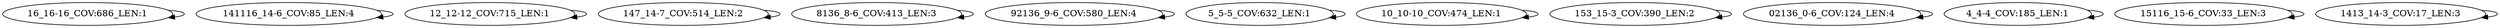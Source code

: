 digraph G {
    "16_16-16_COV:686_LEN:1" -> "16_16-16_COV:686_LEN:1";
    "141116_14-6_COV:85_LEN:4" -> "141116_14-6_COV:85_LEN:4";
    "12_12-12_COV:715_LEN:1" -> "12_12-12_COV:715_LEN:1";
    "147_14-7_COV:514_LEN:2" -> "147_14-7_COV:514_LEN:2";
    "8136_8-6_COV:413_LEN:3" -> "8136_8-6_COV:413_LEN:3";
    "92136_9-6_COV:580_LEN:4" -> "92136_9-6_COV:580_LEN:4";
    "5_5-5_COV:632_LEN:1" -> "5_5-5_COV:632_LEN:1";
    "10_10-10_COV:474_LEN:1" -> "10_10-10_COV:474_LEN:1";
    "153_15-3_COV:390_LEN:2" -> "153_15-3_COV:390_LEN:2";
    "02136_0-6_COV:124_LEN:4" -> "02136_0-6_COV:124_LEN:4";
    "4_4-4_COV:185_LEN:1" -> "4_4-4_COV:185_LEN:1";
    "15116_15-6_COV:33_LEN:3" -> "15116_15-6_COV:33_LEN:3";
    "1413_14-3_COV:17_LEN:3" -> "1413_14-3_COV:17_LEN:3";
}
